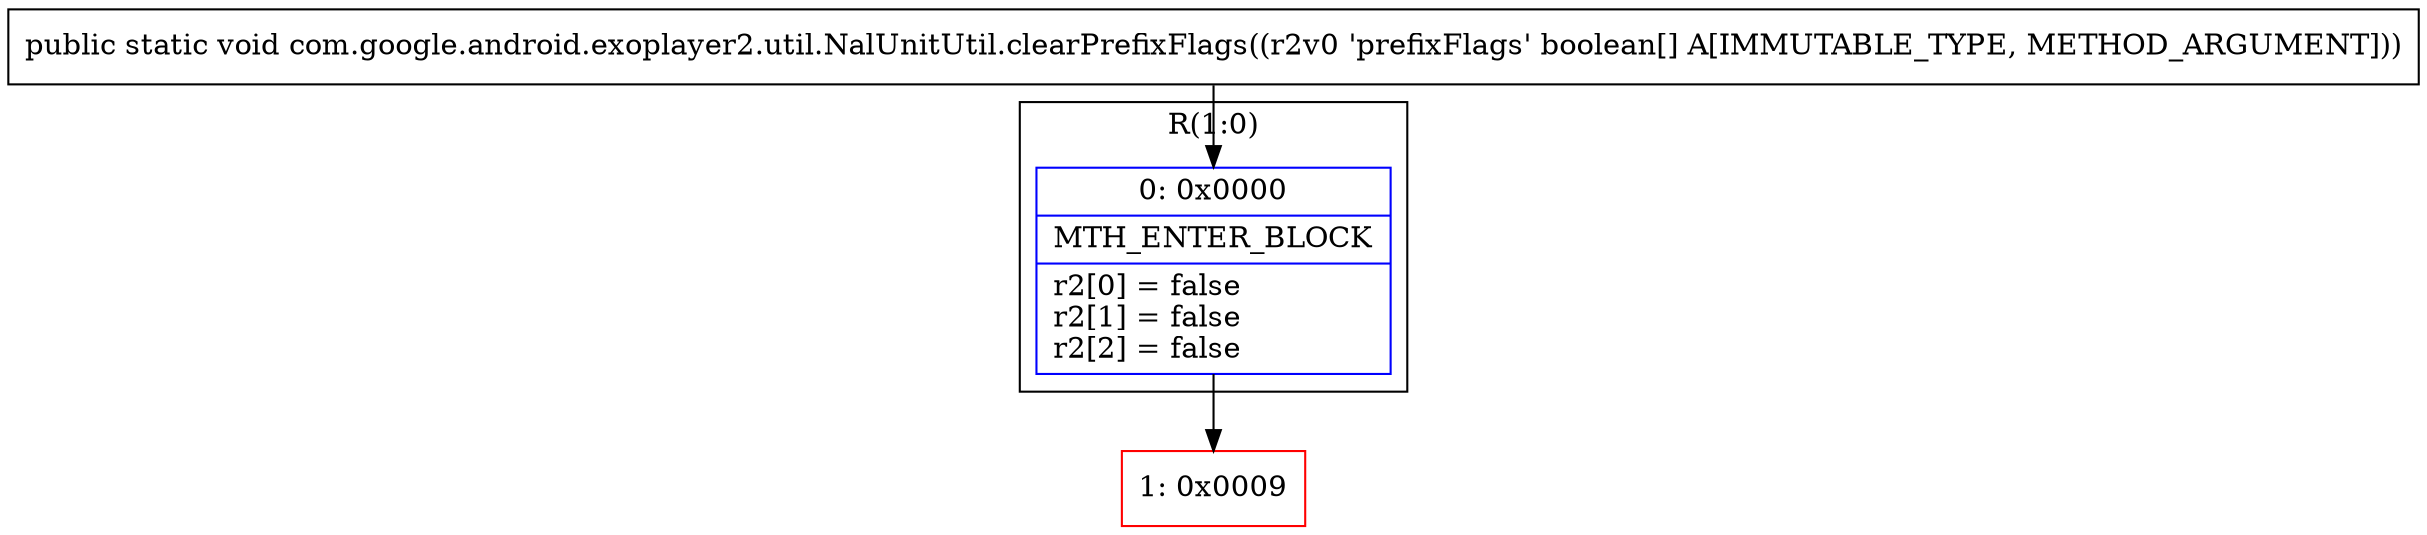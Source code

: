 digraph "CFG forcom.google.android.exoplayer2.util.NalUnitUtil.clearPrefixFlags([Z)V" {
subgraph cluster_Region_521511715 {
label = "R(1:0)";
node [shape=record,color=blue];
Node_0 [shape=record,label="{0\:\ 0x0000|MTH_ENTER_BLOCK\l|r2[0] = false\lr2[1] = false\lr2[2] = false\l}"];
}
Node_1 [shape=record,color=red,label="{1\:\ 0x0009}"];
MethodNode[shape=record,label="{public static void com.google.android.exoplayer2.util.NalUnitUtil.clearPrefixFlags((r2v0 'prefixFlags' boolean[] A[IMMUTABLE_TYPE, METHOD_ARGUMENT])) }"];
MethodNode -> Node_0;
Node_0 -> Node_1;
}

